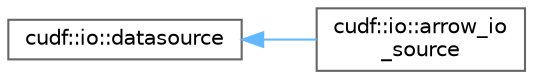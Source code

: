digraph "类继承关系图"
{
 // LATEX_PDF_SIZE
  bgcolor="transparent";
  edge [fontname=Helvetica,fontsize=10,labelfontname=Helvetica,labelfontsize=10];
  node [fontname=Helvetica,fontsize=10,shape=box,height=0.2,width=0.4];
  rankdir="LR";
  Node0 [id="Node000000",label="cudf::io::datasource",height=0.2,width=0.4,color="grey40", fillcolor="white", style="filled",URL="$classcudf_1_1io_1_1datasource.html",tooltip="Interface class for providing input data to the readers."];
  Node0 -> Node1 [id="edge111_Node000000_Node000001",dir="back",color="steelblue1",style="solid",tooltip=" "];
  Node1 [id="Node000001",label="cudf::io::arrow_io\l_source",height=0.2,width=0.4,color="grey40", fillcolor="white", style="filled",URL="$classcudf_1_1io_1_1arrow__io__source.html",tooltip="Implementation class for reading from an Apache Arrow file. The file could be a memory-mapped file or..."];
}
